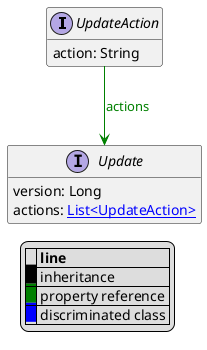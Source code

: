 @startuml

hide empty fields
hide empty methods
legend
|= |= line |
|<back:black>   </back>| inheritance |
|<back:green>   </back>| property reference |
|<back:blue>   </back>| discriminated class |
endlegend
interface UpdateAction [[UpdateAction.svg]]  {
    action: String
}



interface Update [[Update.svg]]  {
    version: Long
    actions: [[UpdateAction.svg List<UpdateAction>]]
}

UpdateAction --> Update #green;text:green : "actions"
@enduml
